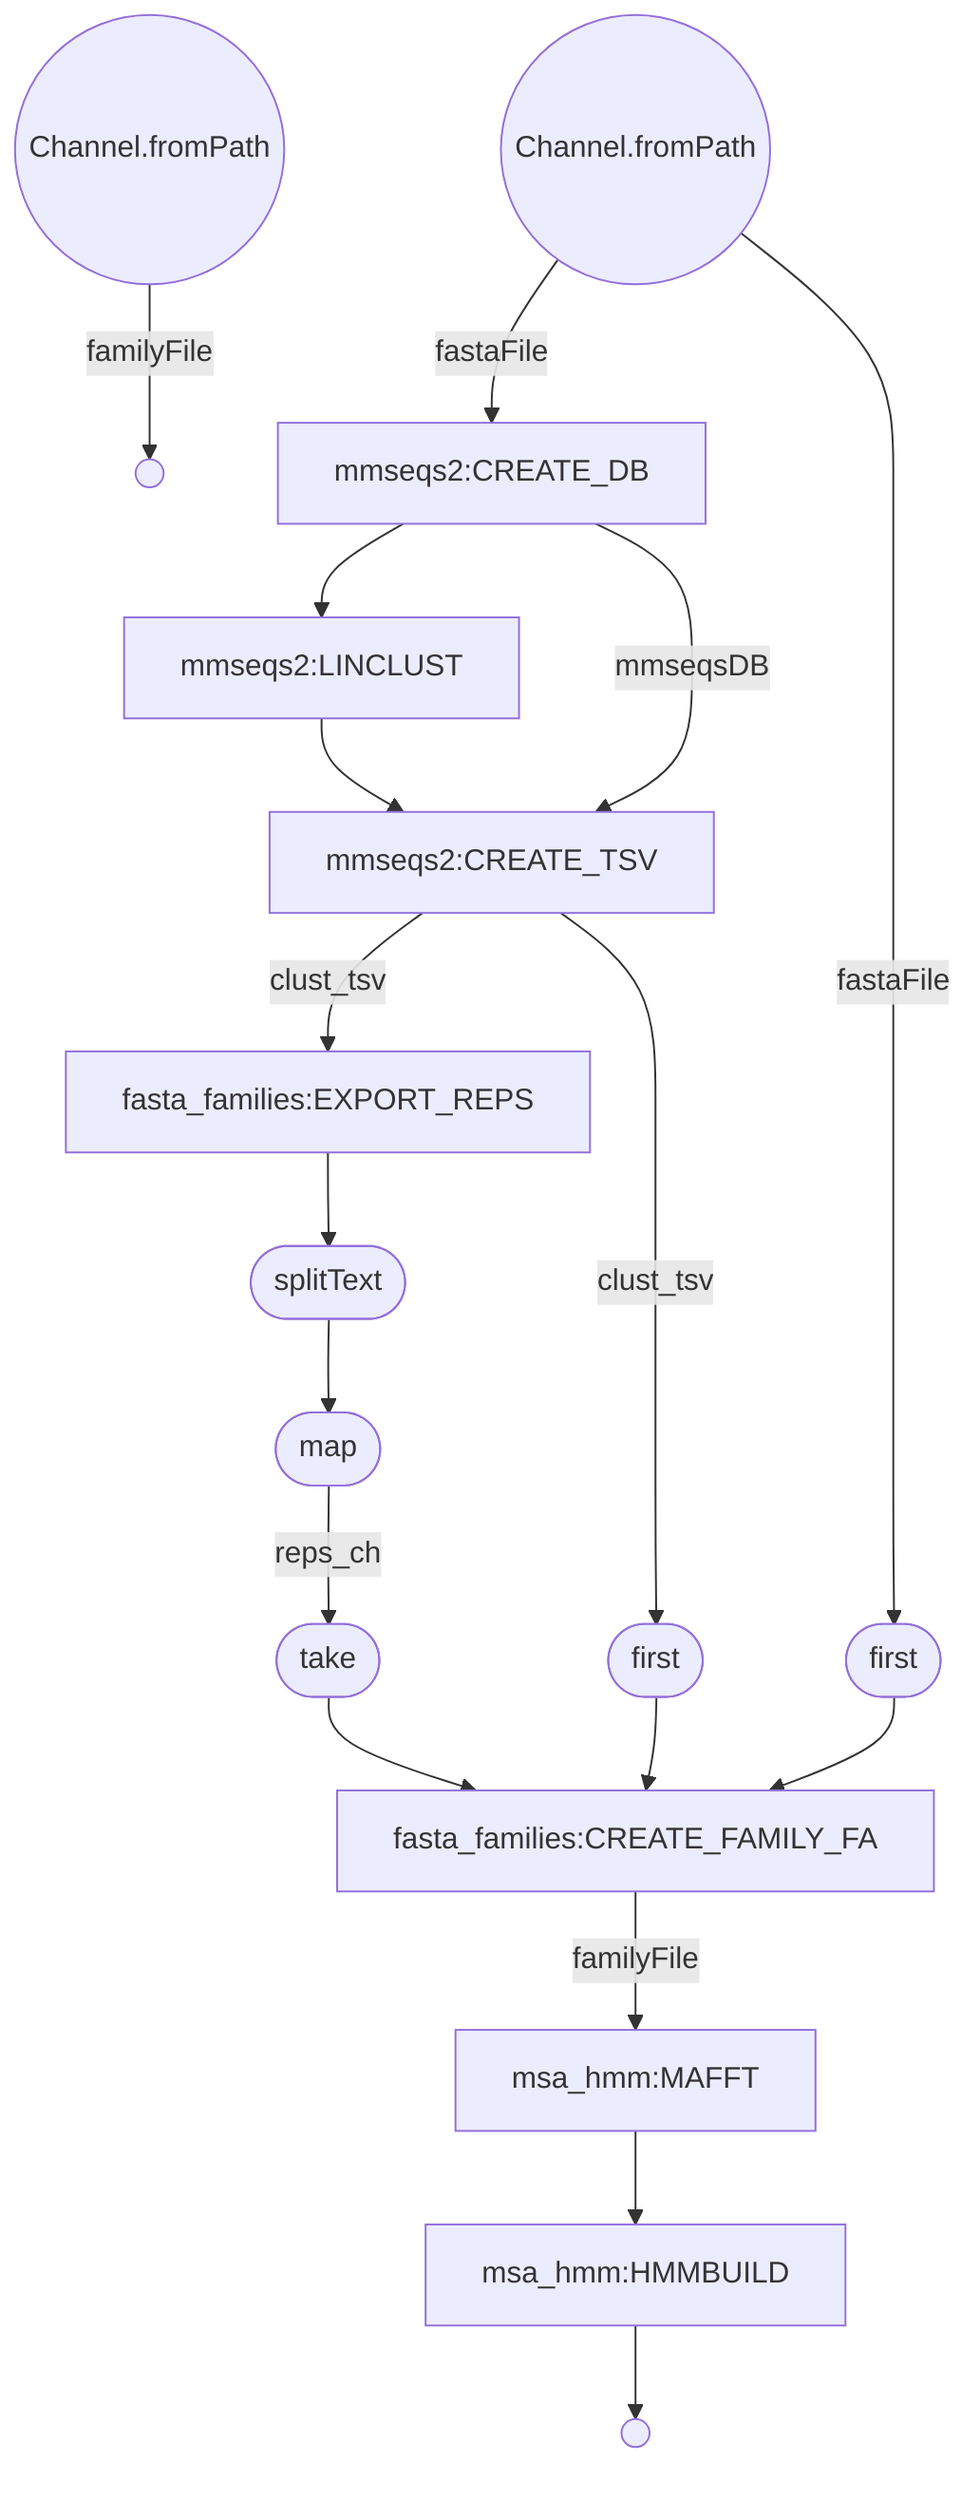 flowchart TD
    p0((Channel.fromPath))
    p1((Channel.fromPath))
    p2(( ))
    p3[mmseqs2:CREATE_DB]
    p4[mmseqs2:LINCLUST]
    p5[mmseqs2:CREATE_TSV]
    p6[fasta_families:EXPORT_REPS]
    p7([splitText])
    p8([map])
    p9([first])
    p10([first])
    p11([take])
    p12[fasta_families:CREATE_FAMILY_FA]
    p13[msa_hmm:MAFFT]
    p14[msa_hmm:HMMBUILD]
    p15(( ))
    p0 -->|fastaFile| p3
    p1 -->|familyFile| p2
    p3 --> p4
    p4 --> p5
    p3 -->|mmseqsDB| p5
    p5 -->|clust_tsv| p6
    p6 --> p7
    p7 --> p8
    p8 -->|reps_ch| p11
    p5 -->|clust_tsv| p9
    p9 --> p12
    p0 -->|fastaFile| p10
    p10 --> p12
    p11 --> p12
    p12 -->|familyFile| p13
    p13 --> p14
    p14 --> p15